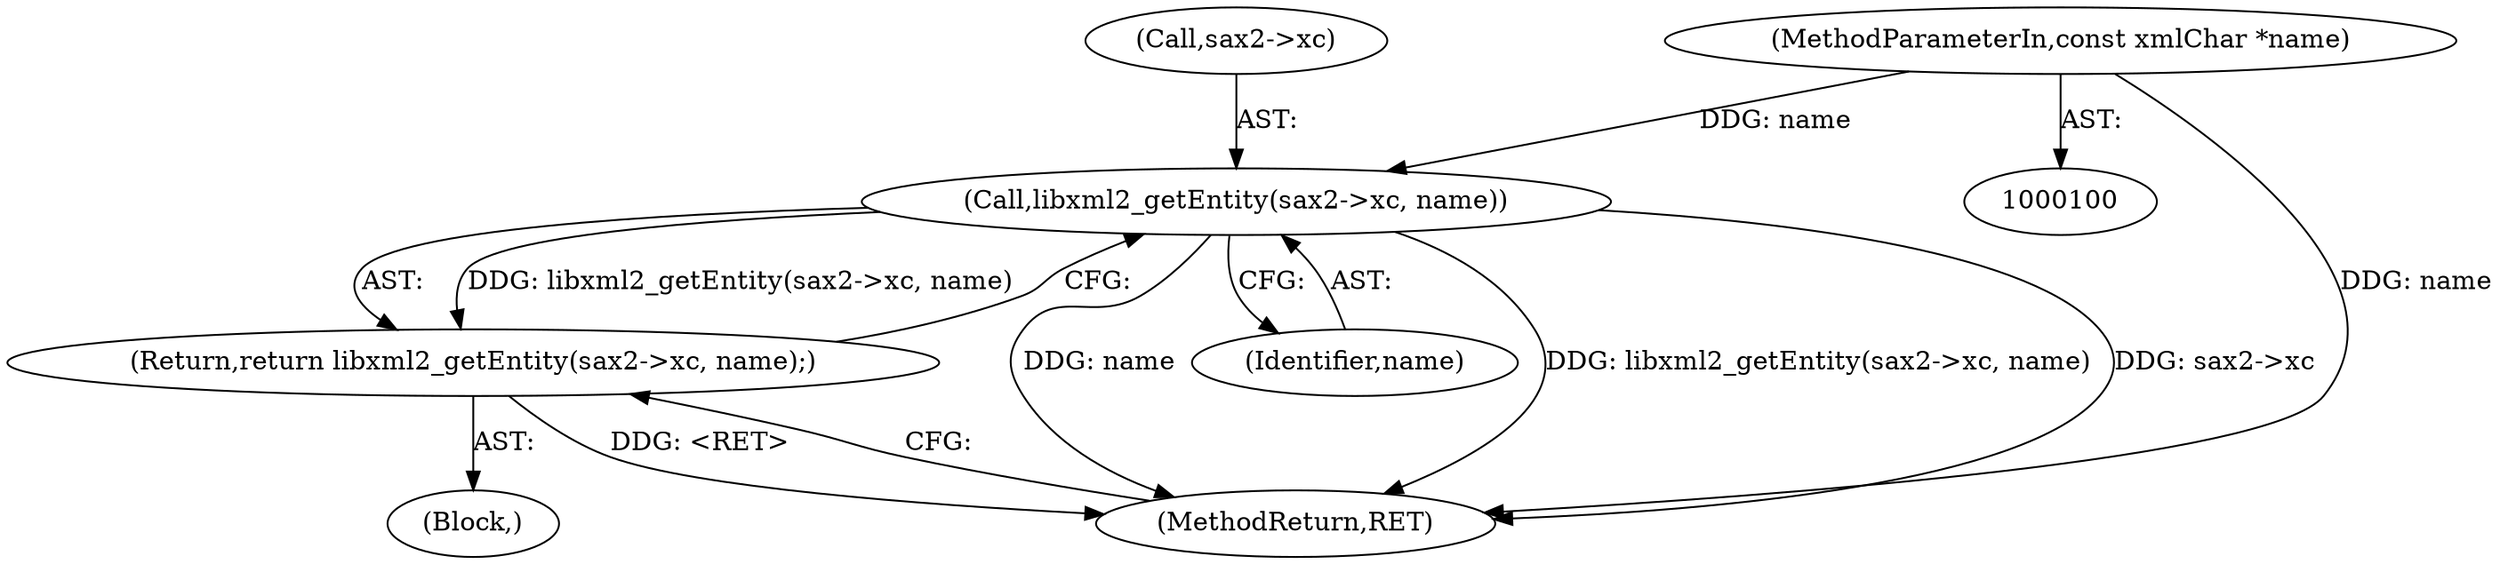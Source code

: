 digraph "1_raptor_a676f235309a59d4aa78eeffd2574ae5d341fcb0_0@del" {
"1000111" [label="(Call,libxml2_getEntity(sax2->xc, name))"];
"1000102" [label="(MethodParameterIn,const xmlChar *name)"];
"1000110" [label="(Return,return libxml2_getEntity(sax2->xc, name);)"];
"1000112" [label="(Call,sax2->xc)"];
"1000110" [label="(Return,return libxml2_getEntity(sax2->xc, name);)"];
"1000102" [label="(MethodParameterIn,const xmlChar *name)"];
"1000111" [label="(Call,libxml2_getEntity(sax2->xc, name))"];
"1000115" [label="(Identifier,name)"];
"1000103" [label="(Block,)"];
"1000116" [label="(MethodReturn,RET)"];
"1000111" -> "1000110"  [label="AST: "];
"1000111" -> "1000115"  [label="CFG: "];
"1000112" -> "1000111"  [label="AST: "];
"1000115" -> "1000111"  [label="AST: "];
"1000110" -> "1000111"  [label="CFG: "];
"1000111" -> "1000116"  [label="DDG: name"];
"1000111" -> "1000116"  [label="DDG: libxml2_getEntity(sax2->xc, name)"];
"1000111" -> "1000116"  [label="DDG: sax2->xc"];
"1000111" -> "1000110"  [label="DDG: libxml2_getEntity(sax2->xc, name)"];
"1000102" -> "1000111"  [label="DDG: name"];
"1000102" -> "1000100"  [label="AST: "];
"1000102" -> "1000116"  [label="DDG: name"];
"1000110" -> "1000103"  [label="AST: "];
"1000116" -> "1000110"  [label="CFG: "];
"1000110" -> "1000116"  [label="DDG: <RET>"];
}
